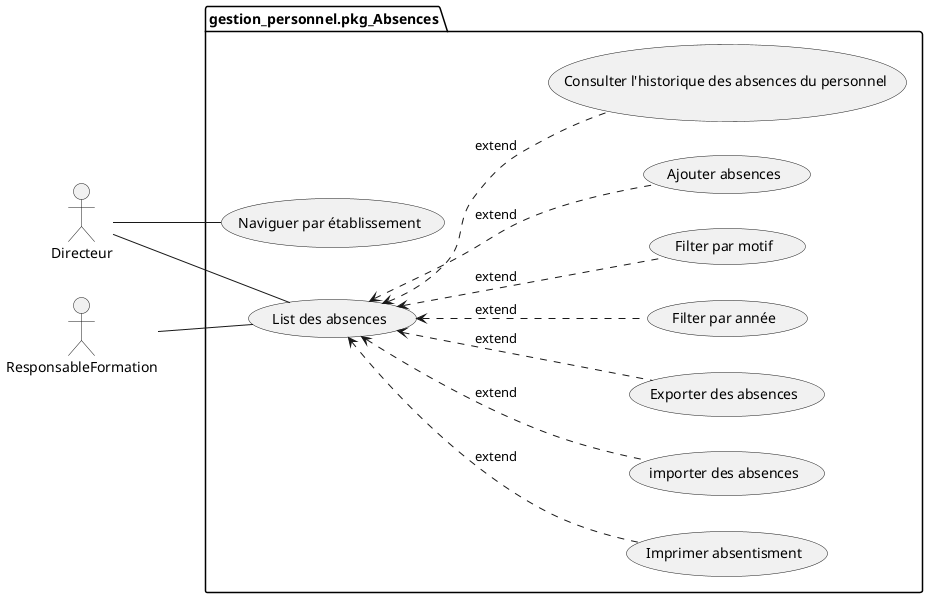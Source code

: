 @startuml  

left to right direction


actor Directeur as directeur
actor ResponsableFormation as responsableFormation

package gestion_personnel.pkg_Absences {

  directeur -- (Naviguer par établissement)
  directeur -- (List des absences)
  (List des absences)  <.. (Imprimer absentisment) : extend
  (List des absences)  <.. (importer des absences) : extend
  (List des absences)  <.. (Exporter des absences) : extend
  (List des absences)  <.. (Filter par année) : extend
  (List des absences)  <.. (Filter par motif) : extend
  (List des absences)  <.. (Ajouter absences) : extend
  (List des absences)  <.. (Consulter l'historique des absences du personnel ) : extend

  responsableFormation -- (List des absences)
  
}  

@enduml
